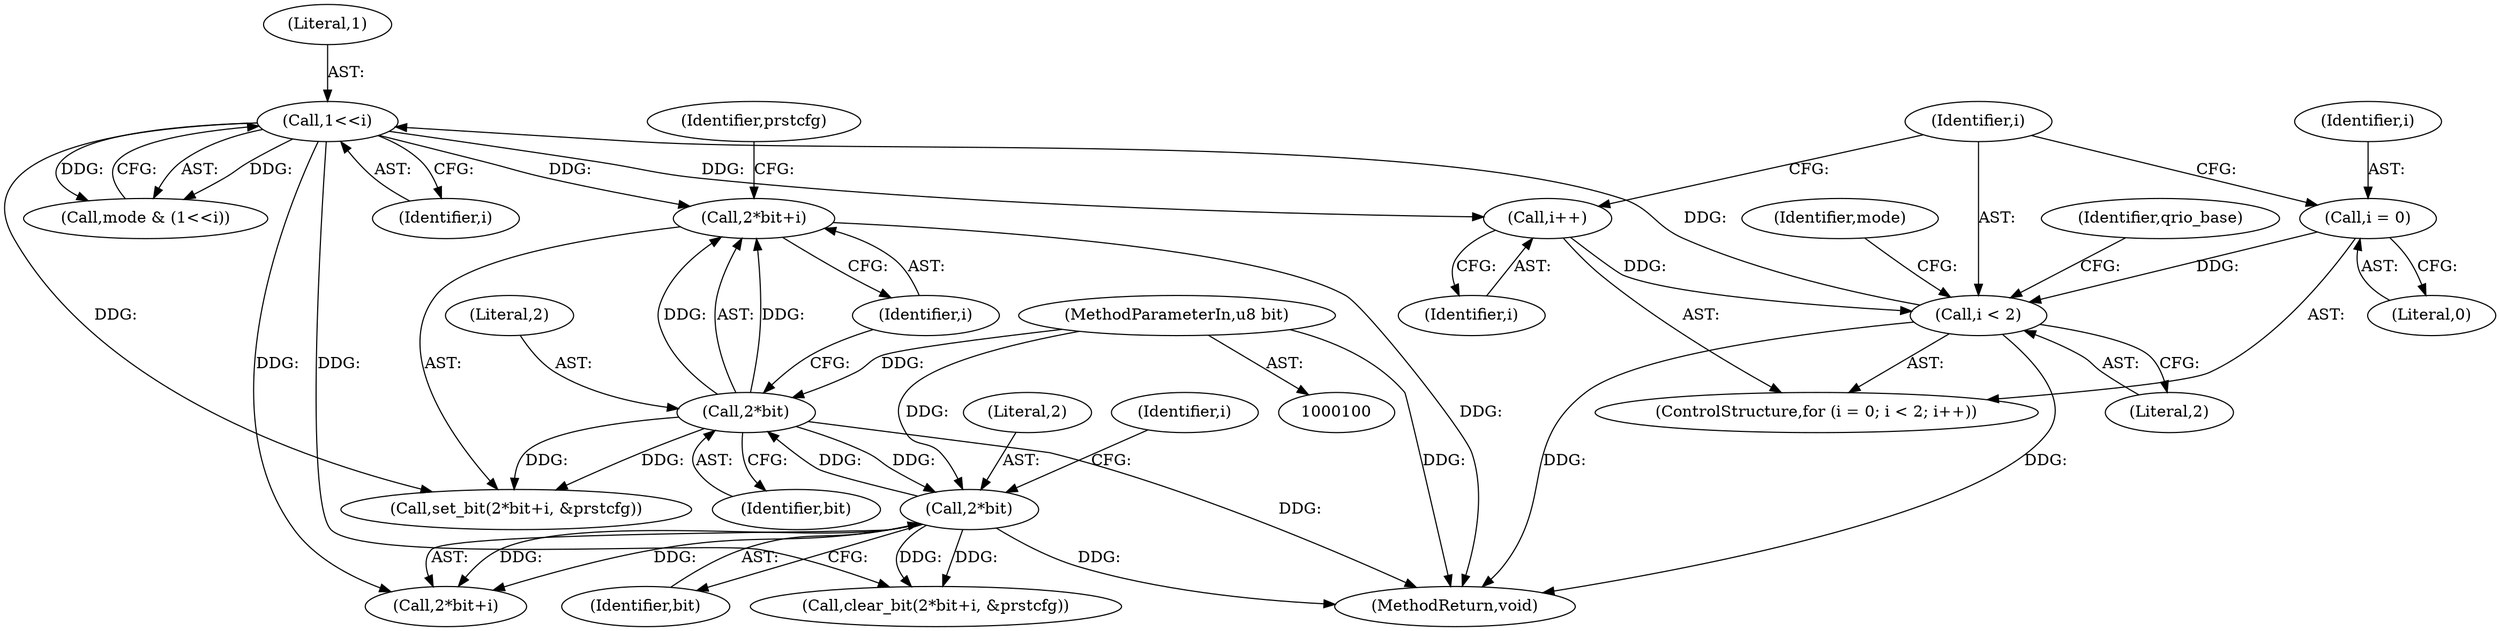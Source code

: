 digraph "1_u-boot_master_0@del" {
"1000135" [label="(Call,2*bit+i)"];
"1000136" [label="(Call,2*bit)"];
"1000145" [label="(Call,2*bit)"];
"1000101" [label="(MethodParameterIn,u8 bit)"];
"1000131" [label="(Call,1<<i)"];
"1000122" [label="(Call,i < 2)"];
"1000125" [label="(Call,i++)"];
"1000119" [label="(Call,i = 0)"];
"1000145" [label="(Call,2*bit)"];
"1000131" [label="(Call,1<<i)"];
"1000101" [label="(MethodParameterIn,u8 bit)"];
"1000120" [label="(Identifier,i)"];
"1000130" [label="(Identifier,mode)"];
"1000121" [label="(Literal,0)"];
"1000138" [label="(Identifier,bit)"];
"1000129" [label="(Call,mode & (1<<i))"];
"1000132" [label="(Literal,1)"];
"1000123" [label="(Identifier,i)"];
"1000153" [label="(Identifier,qrio_base)"];
"1000144" [label="(Call,2*bit+i)"];
"1000124" [label="(Literal,2)"];
"1000119" [label="(Call,i = 0)"];
"1000125" [label="(Call,i++)"];
"1000122" [label="(Call,i < 2)"];
"1000147" [label="(Identifier,bit)"];
"1000136" [label="(Call,2*bit)"];
"1000134" [label="(Call,set_bit(2*bit+i, &prstcfg))"];
"1000156" [label="(MethodReturn,void)"];
"1000137" [label="(Literal,2)"];
"1000141" [label="(Identifier,prstcfg)"];
"1000133" [label="(Identifier,i)"];
"1000118" [label="(ControlStructure,for (i = 0; i < 2; i++))"];
"1000139" [label="(Identifier,i)"];
"1000135" [label="(Call,2*bit+i)"];
"1000148" [label="(Identifier,i)"];
"1000126" [label="(Identifier,i)"];
"1000146" [label="(Literal,2)"];
"1000143" [label="(Call,clear_bit(2*bit+i, &prstcfg))"];
"1000135" -> "1000134"  [label="AST: "];
"1000135" -> "1000139"  [label="CFG: "];
"1000136" -> "1000135"  [label="AST: "];
"1000139" -> "1000135"  [label="AST: "];
"1000141" -> "1000135"  [label="CFG: "];
"1000135" -> "1000156"  [label="DDG: "];
"1000136" -> "1000135"  [label="DDG: "];
"1000136" -> "1000135"  [label="DDG: "];
"1000131" -> "1000135"  [label="DDG: "];
"1000136" -> "1000138"  [label="CFG: "];
"1000137" -> "1000136"  [label="AST: "];
"1000138" -> "1000136"  [label="AST: "];
"1000139" -> "1000136"  [label="CFG: "];
"1000136" -> "1000156"  [label="DDG: "];
"1000136" -> "1000134"  [label="DDG: "];
"1000136" -> "1000134"  [label="DDG: "];
"1000145" -> "1000136"  [label="DDG: "];
"1000101" -> "1000136"  [label="DDG: "];
"1000136" -> "1000145"  [label="DDG: "];
"1000145" -> "1000144"  [label="AST: "];
"1000145" -> "1000147"  [label="CFG: "];
"1000146" -> "1000145"  [label="AST: "];
"1000147" -> "1000145"  [label="AST: "];
"1000148" -> "1000145"  [label="CFG: "];
"1000145" -> "1000156"  [label="DDG: "];
"1000145" -> "1000143"  [label="DDG: "];
"1000145" -> "1000143"  [label="DDG: "];
"1000145" -> "1000144"  [label="DDG: "];
"1000145" -> "1000144"  [label="DDG: "];
"1000101" -> "1000145"  [label="DDG: "];
"1000101" -> "1000100"  [label="AST: "];
"1000101" -> "1000156"  [label="DDG: "];
"1000131" -> "1000129"  [label="AST: "];
"1000131" -> "1000133"  [label="CFG: "];
"1000132" -> "1000131"  [label="AST: "];
"1000133" -> "1000131"  [label="AST: "];
"1000129" -> "1000131"  [label="CFG: "];
"1000131" -> "1000125"  [label="DDG: "];
"1000131" -> "1000129"  [label="DDG: "];
"1000131" -> "1000129"  [label="DDG: "];
"1000122" -> "1000131"  [label="DDG: "];
"1000131" -> "1000134"  [label="DDG: "];
"1000131" -> "1000143"  [label="DDG: "];
"1000131" -> "1000144"  [label="DDG: "];
"1000122" -> "1000118"  [label="AST: "];
"1000122" -> "1000124"  [label="CFG: "];
"1000123" -> "1000122"  [label="AST: "];
"1000124" -> "1000122"  [label="AST: "];
"1000130" -> "1000122"  [label="CFG: "];
"1000153" -> "1000122"  [label="CFG: "];
"1000122" -> "1000156"  [label="DDG: "];
"1000122" -> "1000156"  [label="DDG: "];
"1000125" -> "1000122"  [label="DDG: "];
"1000119" -> "1000122"  [label="DDG: "];
"1000125" -> "1000118"  [label="AST: "];
"1000125" -> "1000126"  [label="CFG: "];
"1000126" -> "1000125"  [label="AST: "];
"1000123" -> "1000125"  [label="CFG: "];
"1000119" -> "1000118"  [label="AST: "];
"1000119" -> "1000121"  [label="CFG: "];
"1000120" -> "1000119"  [label="AST: "];
"1000121" -> "1000119"  [label="AST: "];
"1000123" -> "1000119"  [label="CFG: "];
}
